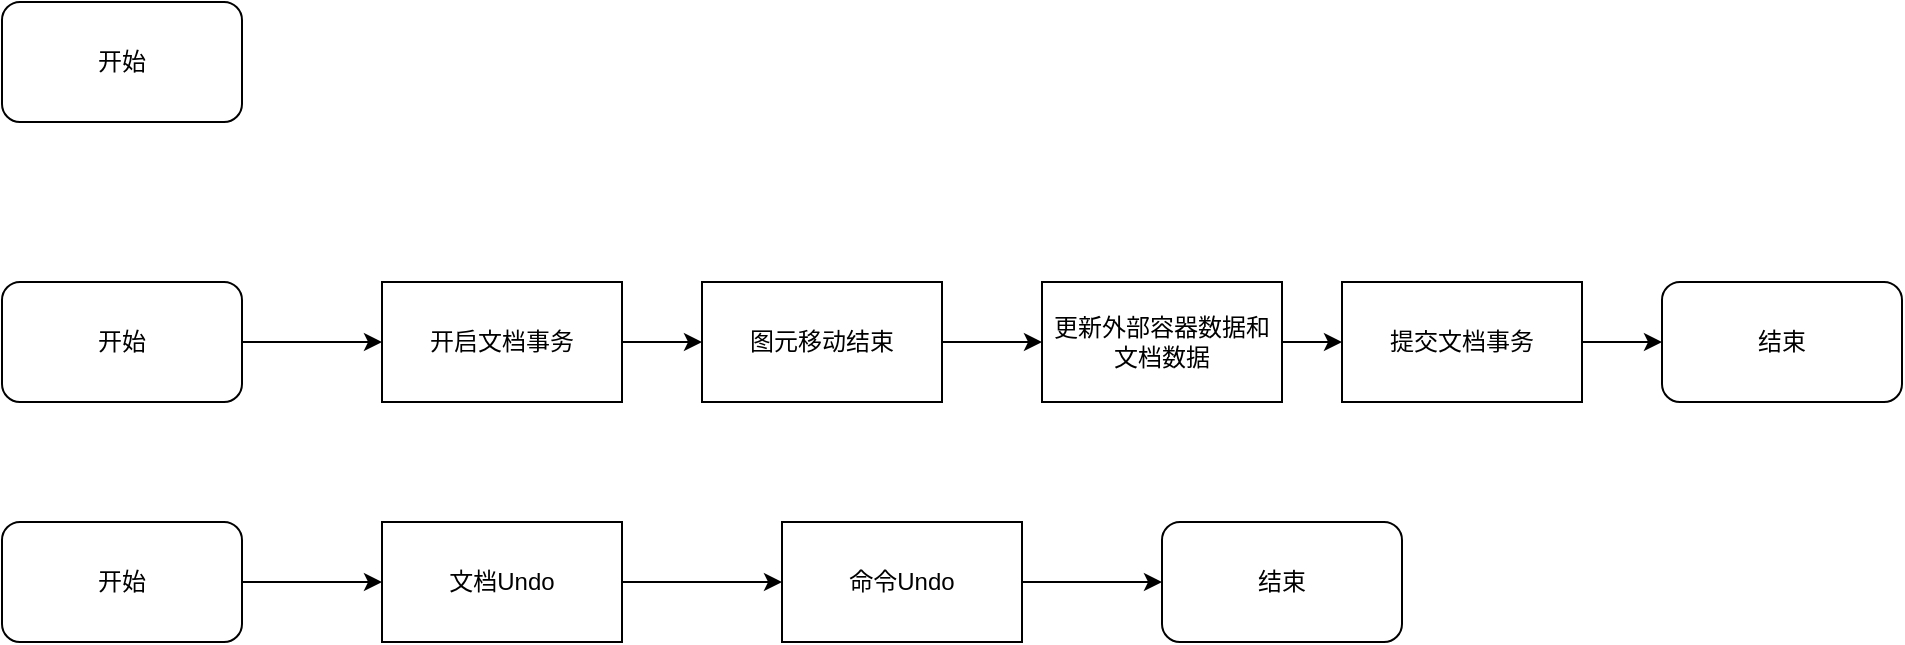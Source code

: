 <mxfile version="21.2.1" type="github">
  <diagram name="第 1 页" id="-_C2r-QDMQzQmTjNoBP8">
    <mxGraphModel dx="1290" dy="580" grid="1" gridSize="10" guides="1" tooltips="1" connect="1" arrows="1" fold="1" page="1" pageScale="1" pageWidth="827" pageHeight="1169" math="0" shadow="0">
      <root>
        <mxCell id="0" />
        <mxCell id="1" parent="0" />
        <mxCell id="-bMse4toEV8EO2RbSTCU-1" value="开始" style="rounded=1;whiteSpace=wrap;html=1;" vertex="1" parent="1">
          <mxGeometry x="50" y="190" width="120" height="60" as="geometry" />
        </mxCell>
        <mxCell id="-bMse4toEV8EO2RbSTCU-4" style="edgeStyle=orthogonalEdgeStyle;rounded=0;orthogonalLoop=1;jettySize=auto;html=1;entryX=0;entryY=0.5;entryDx=0;entryDy=0;" edge="1" parent="1" source="-bMse4toEV8EO2RbSTCU-2" target="-bMse4toEV8EO2RbSTCU-5">
          <mxGeometry relative="1" as="geometry">
            <mxPoint x="220" y="360" as="targetPoint" />
          </mxGeometry>
        </mxCell>
        <mxCell id="-bMse4toEV8EO2RbSTCU-2" value="开始" style="rounded=1;whiteSpace=wrap;html=1;" vertex="1" parent="1">
          <mxGeometry x="50" y="330" width="120" height="60" as="geometry" />
        </mxCell>
        <mxCell id="-bMse4toEV8EO2RbSTCU-14" style="edgeStyle=orthogonalEdgeStyle;rounded=0;orthogonalLoop=1;jettySize=auto;html=1;entryX=0;entryY=0.5;entryDx=0;entryDy=0;" edge="1" parent="1" source="-bMse4toEV8EO2RbSTCU-3" target="-bMse4toEV8EO2RbSTCU-15">
          <mxGeometry relative="1" as="geometry">
            <mxPoint x="230" y="480" as="targetPoint" />
          </mxGeometry>
        </mxCell>
        <mxCell id="-bMse4toEV8EO2RbSTCU-3" value="开始" style="rounded=1;whiteSpace=wrap;html=1;" vertex="1" parent="1">
          <mxGeometry x="50" y="450" width="120" height="60" as="geometry" />
        </mxCell>
        <mxCell id="-bMse4toEV8EO2RbSTCU-6" style="edgeStyle=orthogonalEdgeStyle;rounded=0;orthogonalLoop=1;jettySize=auto;html=1;entryX=0;entryY=0.5;entryDx=0;entryDy=0;" edge="1" parent="1" source="-bMse4toEV8EO2RbSTCU-5" target="-bMse4toEV8EO2RbSTCU-7">
          <mxGeometry relative="1" as="geometry">
            <mxPoint x="400" y="360" as="targetPoint" />
          </mxGeometry>
        </mxCell>
        <mxCell id="-bMse4toEV8EO2RbSTCU-5" value="开启文档事务" style="rounded=0;whiteSpace=wrap;html=1;" vertex="1" parent="1">
          <mxGeometry x="240" y="330" width="120" height="60" as="geometry" />
        </mxCell>
        <mxCell id="-bMse4toEV8EO2RbSTCU-8" style="edgeStyle=orthogonalEdgeStyle;rounded=0;orthogonalLoop=1;jettySize=auto;html=1;entryX=0;entryY=0.5;entryDx=0;entryDy=0;" edge="1" parent="1" source="-bMse4toEV8EO2RbSTCU-7" target="-bMse4toEV8EO2RbSTCU-9">
          <mxGeometry relative="1" as="geometry">
            <mxPoint x="560" y="360" as="targetPoint" />
          </mxGeometry>
        </mxCell>
        <mxCell id="-bMse4toEV8EO2RbSTCU-7" value="图元移动结束" style="rounded=0;whiteSpace=wrap;html=1;" vertex="1" parent="1">
          <mxGeometry x="400" y="330" width="120" height="60" as="geometry" />
        </mxCell>
        <mxCell id="-bMse4toEV8EO2RbSTCU-10" style="edgeStyle=orthogonalEdgeStyle;rounded=0;orthogonalLoop=1;jettySize=auto;html=1;entryX=0;entryY=0.5;entryDx=0;entryDy=0;" edge="1" parent="1" source="-bMse4toEV8EO2RbSTCU-9" target="-bMse4toEV8EO2RbSTCU-11">
          <mxGeometry relative="1" as="geometry">
            <mxPoint x="720" y="360" as="targetPoint" />
            <Array as="points" />
          </mxGeometry>
        </mxCell>
        <mxCell id="-bMse4toEV8EO2RbSTCU-9" value="更新外部容器数据和文档数据" style="rounded=0;whiteSpace=wrap;html=1;" vertex="1" parent="1">
          <mxGeometry x="570" y="330" width="120" height="60" as="geometry" />
        </mxCell>
        <mxCell id="-bMse4toEV8EO2RbSTCU-12" style="edgeStyle=orthogonalEdgeStyle;rounded=0;orthogonalLoop=1;jettySize=auto;html=1;entryX=0;entryY=0.5;entryDx=0;entryDy=0;" edge="1" parent="1" source="-bMse4toEV8EO2RbSTCU-11" target="-bMse4toEV8EO2RbSTCU-13">
          <mxGeometry relative="1" as="geometry">
            <mxPoint x="870" y="360" as="targetPoint" />
          </mxGeometry>
        </mxCell>
        <mxCell id="-bMse4toEV8EO2RbSTCU-11" value="提交文档事务" style="rounded=0;whiteSpace=wrap;html=1;" vertex="1" parent="1">
          <mxGeometry x="720" y="330" width="120" height="60" as="geometry" />
        </mxCell>
        <mxCell id="-bMse4toEV8EO2RbSTCU-13" value="结束" style="rounded=1;whiteSpace=wrap;html=1;" vertex="1" parent="1">
          <mxGeometry x="880" y="330" width="120" height="60" as="geometry" />
        </mxCell>
        <mxCell id="-bMse4toEV8EO2RbSTCU-17" value="" style="edgeStyle=orthogonalEdgeStyle;rounded=0;orthogonalLoop=1;jettySize=auto;html=1;" edge="1" parent="1" source="-bMse4toEV8EO2RbSTCU-15" target="-bMse4toEV8EO2RbSTCU-16">
          <mxGeometry relative="1" as="geometry" />
        </mxCell>
        <mxCell id="-bMse4toEV8EO2RbSTCU-15" value="文档Undo" style="rounded=0;whiteSpace=wrap;html=1;" vertex="1" parent="1">
          <mxGeometry x="240" y="450" width="120" height="60" as="geometry" />
        </mxCell>
        <mxCell id="-bMse4toEV8EO2RbSTCU-18" style="edgeStyle=orthogonalEdgeStyle;rounded=0;orthogonalLoop=1;jettySize=auto;html=1;entryX=0;entryY=0.5;entryDx=0;entryDy=0;" edge="1" parent="1" source="-bMse4toEV8EO2RbSTCU-16" target="-bMse4toEV8EO2RbSTCU-19">
          <mxGeometry relative="1" as="geometry">
            <mxPoint x="620" y="480" as="targetPoint" />
          </mxGeometry>
        </mxCell>
        <mxCell id="-bMse4toEV8EO2RbSTCU-16" value="命令Undo" style="whiteSpace=wrap;html=1;rounded=0;" vertex="1" parent="1">
          <mxGeometry x="440" y="450" width="120" height="60" as="geometry" />
        </mxCell>
        <mxCell id="-bMse4toEV8EO2RbSTCU-19" value="结束" style="rounded=1;whiteSpace=wrap;html=1;" vertex="1" parent="1">
          <mxGeometry x="630" y="450" width="120" height="60" as="geometry" />
        </mxCell>
      </root>
    </mxGraphModel>
  </diagram>
</mxfile>
